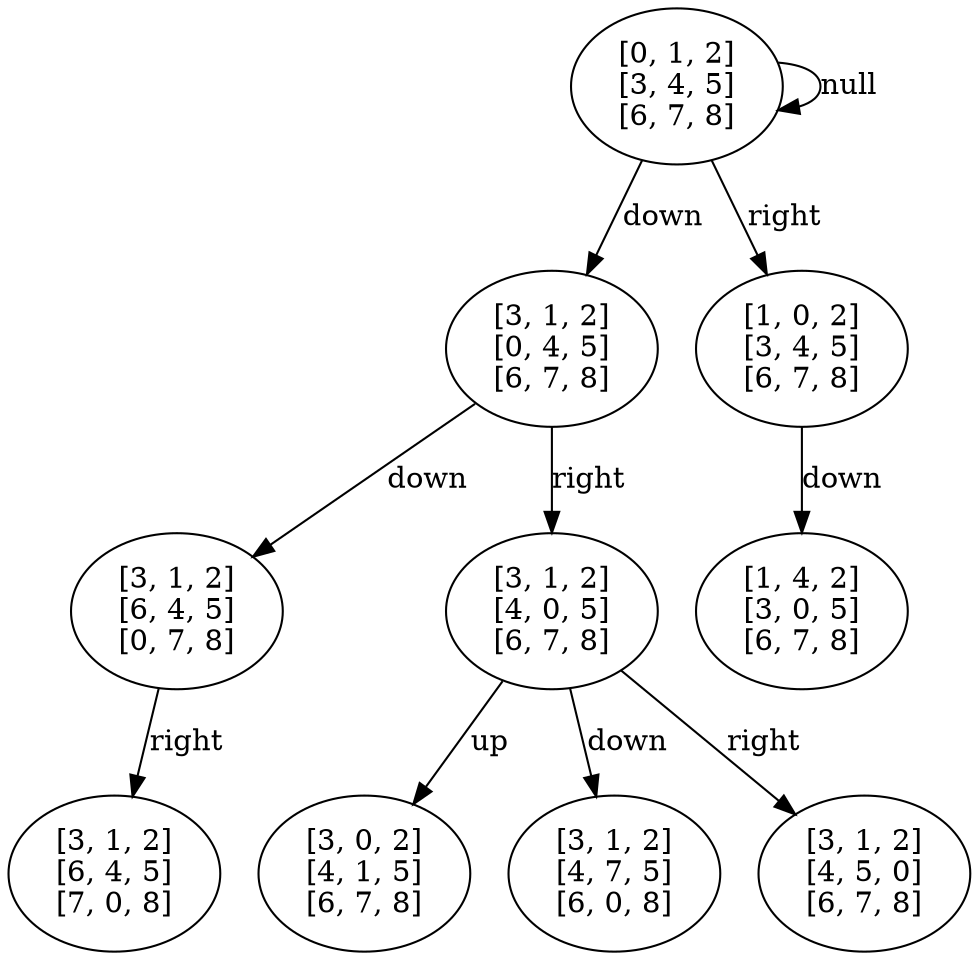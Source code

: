// DFS graph
digraph {
	1 [label="[0, 1, 2]
[3, 4, 5]
[6, 7, 8]"]
	1 -> 1 [label=null]
	2 [label="[3, 1, 2]
[0, 4, 5]
[6, 7, 8]"]
	1 -> 2 [label=down]
	4 [label="[3, 1, 2]
[6, 4, 5]
[0, 7, 8]"]
	2 -> 4 [label=down]
	8 [label="[3, 1, 2]
[6, 4, 5]
[7, 0, 8]"]
	4 -> 8 [label=right]
	5 [label="[3, 1, 2]
[4, 0, 5]
[6, 7, 8]"]
	2 -> 5 [label=right]
	9 [label="[3, 0, 2]
[4, 1, 5]
[6, 7, 8]"]
	5 -> 9 [label=up]
	10 [label="[3, 1, 2]
[4, 7, 5]
[6, 0, 8]"]
	5 -> 10 [label=down]
	11 [label="[3, 1, 2]
[4, 5, 0]
[6, 7, 8]"]
	5 -> 11 [label=right]
	3 [label="[1, 0, 2]
[3, 4, 5]
[6, 7, 8]"]
	1 -> 3 [label=right]
	6 [label="[1, 4, 2]
[3, 0, 5]
[6, 7, 8]"]
	3 -> 6 [label=down]
}

